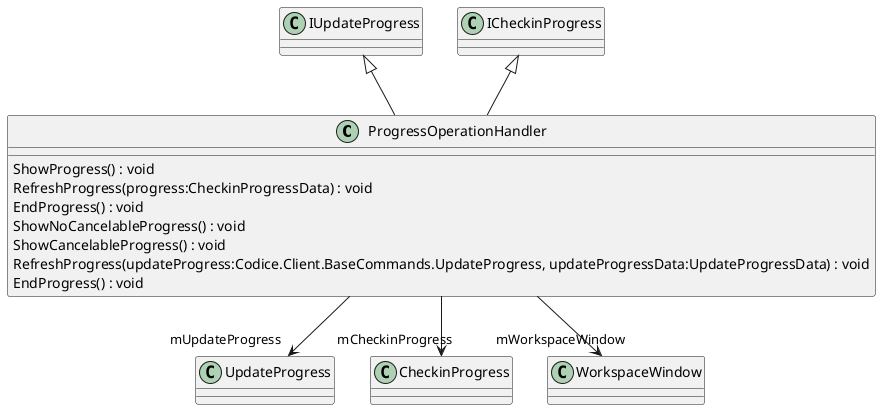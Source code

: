 @startuml
class ProgressOperationHandler {
    ShowProgress() : void
    RefreshProgress(progress:CheckinProgressData) : void
    EndProgress() : void
    ShowNoCancelableProgress() : void
    ShowCancelableProgress() : void
    RefreshProgress(updateProgress:Codice.Client.BaseCommands.UpdateProgress, updateProgressData:UpdateProgressData) : void
    EndProgress() : void
}
IUpdateProgress <|-- ProgressOperationHandler
ICheckinProgress <|-- ProgressOperationHandler
ProgressOperationHandler --> "mUpdateProgress" UpdateProgress
ProgressOperationHandler --> "mCheckinProgress" CheckinProgress
ProgressOperationHandler --> "mWorkspaceWindow" WorkspaceWindow
@enduml
